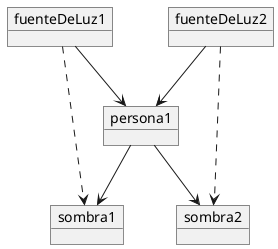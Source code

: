 @startuml Dos fuentes una Persona

object persona1 {
}

object fuenteDeLuz1 {
}

object fuenteDeLuz2 {
}


object sombra1 {
}

object sombra2 {
}

fuenteDeLuz1 --> persona1
fuenteDeLuz2 --> persona1

persona1 --> sombra1
persona1 --> sombra2

fuenteDeLuz1 -[dashed]-> sombra1
fuenteDeLuz2 -[dashed]-> sombra2


@enduml
